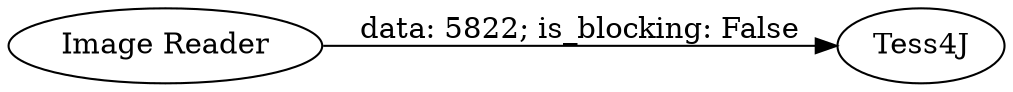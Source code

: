 digraph {
	"-8454853424675730759_2665" [label=Tess4J]
	"-8454853424675730759_2666" [label="Image Reader"]
	"-8454853424675730759_2666" -> "-8454853424675730759_2665" [label="data: 5822; is_blocking: False"]
	rankdir=LR
}

